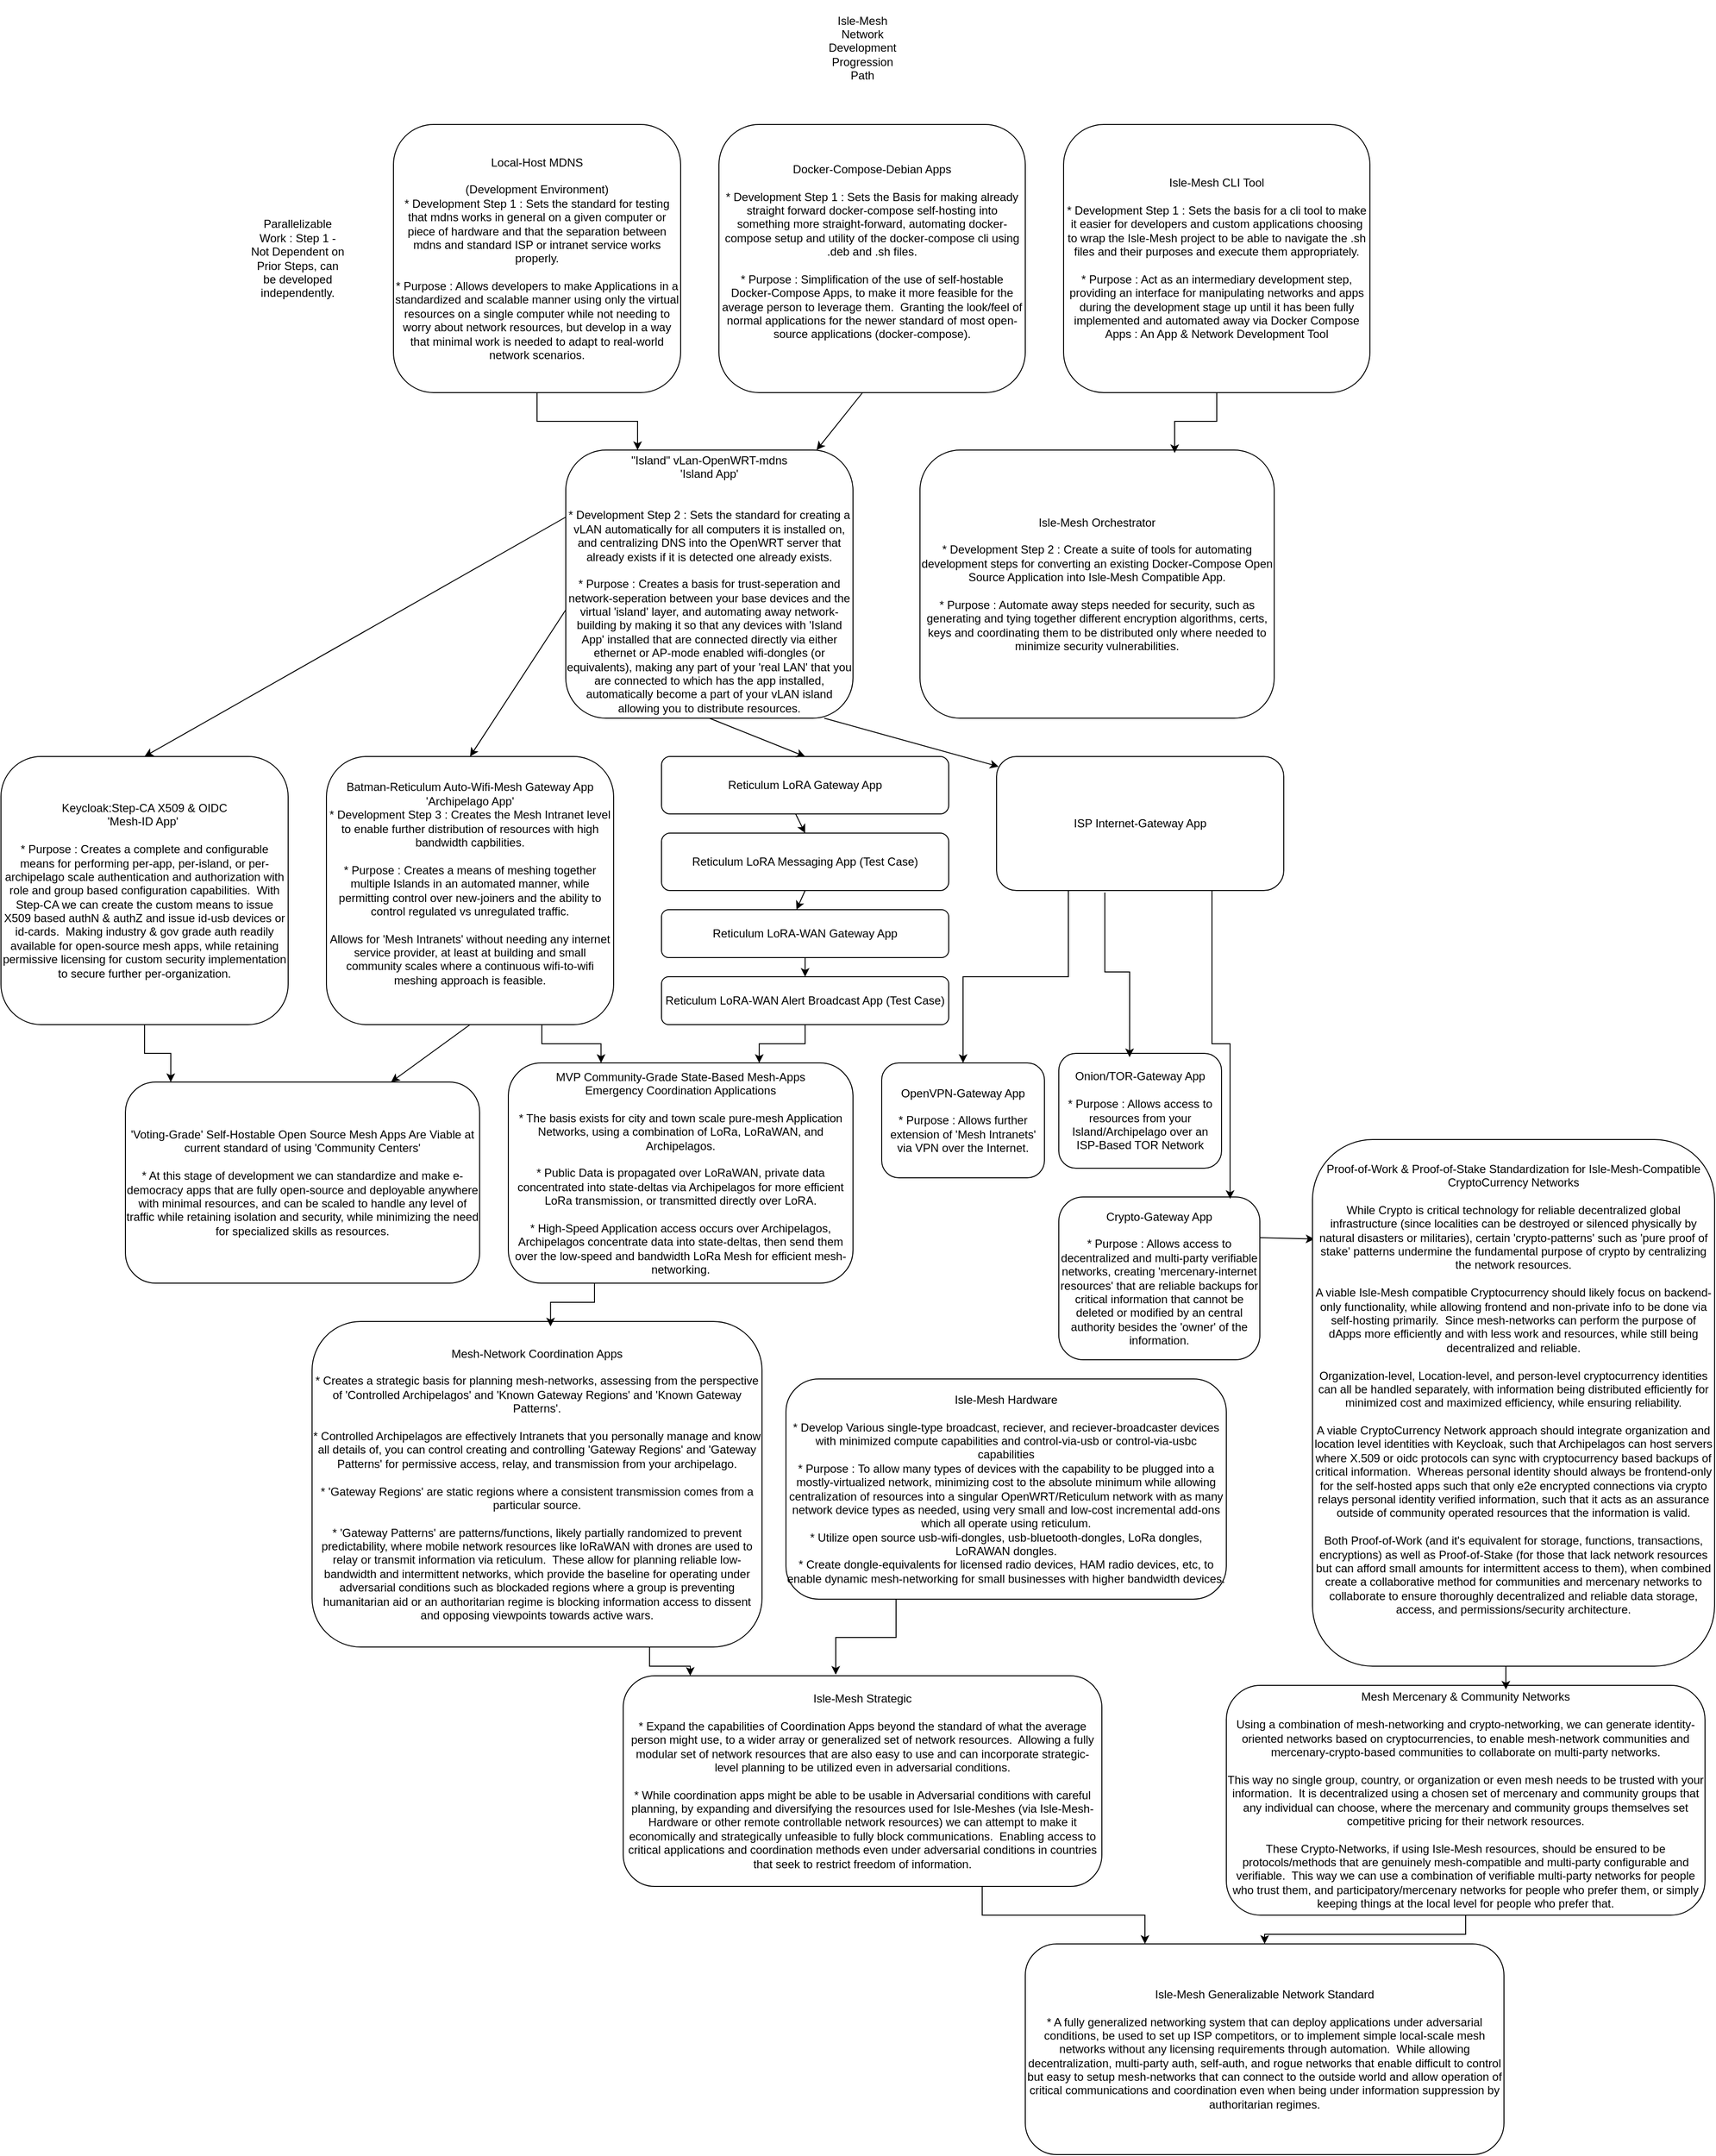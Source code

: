 <mxfile version="27.1.6">
  <diagram name="Page-1" id="0bhvJRRIilfUCSptjL-P">
    <mxGraphModel dx="2206" dy="800" grid="1" gridSize="10" guides="1" tooltips="1" connect="1" arrows="1" fold="1" page="1" pageScale="1" pageWidth="850" pageHeight="1100" math="0" shadow="0">
      <root>
        <mxCell id="0" />
        <mxCell id="1" parent="0" />
        <mxCell id="kJFLQL0JrNmDqo-EpslL-1" value="&lt;div&gt;Isle-Mesh Network Development Progression&lt;/div&gt;&lt;div&gt;Path&lt;/div&gt;" style="text;strokeColor=none;align=center;fillColor=none;html=1;verticalAlign=middle;whiteSpace=wrap;rounded=0;" vertex="1" parent="1">
          <mxGeometry x="260" y="30" width="100" height="100" as="geometry" />
        </mxCell>
        <mxCell id="kJFLQL0JrNmDqo-EpslL-12" style="edgeStyle=orthogonalEdgeStyle;rounded=0;orthogonalLoop=1;jettySize=auto;html=1;exitX=0.5;exitY=1;exitDx=0;exitDy=0;entryX=0.25;entryY=0;entryDx=0;entryDy=0;" edge="1" parent="1" source="kJFLQL0JrNmDqo-EpslL-2" target="kJFLQL0JrNmDqo-EpslL-7">
          <mxGeometry relative="1" as="geometry" />
        </mxCell>
        <mxCell id="kJFLQL0JrNmDqo-EpslL-2" value="&lt;div&gt;Local-Host MDNS&lt;/div&gt;&lt;div&gt;&lt;br&gt;&lt;/div&gt;&lt;div&gt;(Development Environment)&lt;/div&gt;&lt;div&gt;* Development Step 1 : Sets the standard for testing that mdns works in general on a given computer or piece of hardware and that the separation between mdns and standard ISP or intranet service works properly.&lt;/div&gt;&lt;div&gt;&lt;br&gt;&lt;/div&gt;&lt;div&gt;* Purpose : Allows developers to make Applications in a standardized and scalable manner using only the virtual resources on a single computer while not needing to worry about network resources, but develop in a way that minimal work is needed to adapt to real-world network scenarios.&lt;/div&gt;" style="rounded=1;whiteSpace=wrap;html=1;" vertex="1" parent="1">
          <mxGeometry x="-180" y="160" width="300" height="280" as="geometry" />
        </mxCell>
        <mxCell id="kJFLQL0JrNmDqo-EpslL-3" value="&lt;div&gt;Docker-Compose-Debian Apps&lt;/div&gt;&lt;div&gt;&lt;br&gt;&lt;/div&gt;&lt;div&gt;* Development Step 1 : Sets the Basis for making already straight forward docker-compose self-hosting into something more straight-forward, automating docker-compose setup and utility of the docker-compose cli using .deb and .sh files.&lt;/div&gt;&lt;div&gt;&lt;br&gt;&lt;/div&gt;&lt;div&gt;* Purpose : Simplification of the use of self-hostable Docker-Compose Apps, to make it more feasible for the average person to leverage them.&amp;nbsp; Granting the look/feel of normal applications for the newer standard of most open-source applications (docker-compose).&lt;/div&gt;&lt;div&gt;&lt;br&gt;&lt;/div&gt;" style="rounded=1;whiteSpace=wrap;html=1;" vertex="1" parent="1">
          <mxGeometry x="160" y="160" width="320" height="280" as="geometry" />
        </mxCell>
        <mxCell id="kJFLQL0JrNmDqo-EpslL-4" value="Parallelizable Work : Step 1 - Not Dependent on Prior Steps, can be developed independently." style="text;html=1;align=center;verticalAlign=middle;whiteSpace=wrap;rounded=0;" vertex="1" parent="1">
          <mxGeometry x="-330" y="255" width="100" height="90" as="geometry" />
        </mxCell>
        <mxCell id="kJFLQL0JrNmDqo-EpslL-5" value="&lt;div&gt;Isle-Mesh CLI Tool&lt;/div&gt;&lt;div&gt;&lt;br&gt;&lt;/div&gt;&lt;div&gt;* Development Step 1 : Sets the basis for a cli tool to make it easier for developers and custom applications choosing to wrap the Isle-Mesh project to be able to navigate the .sh files and their purposes and execute them appropriately.&lt;/div&gt;&lt;div&gt;&lt;br&gt;&lt;/div&gt;&lt;div&gt;* Purpose : Act as an intermediary development step, providing an interface for manipulating networks and apps during the development stage up until it has been fully implemented and automated away via Docker Compose Apps : An App &amp;amp; Network Development Tool&lt;/div&gt;" style="rounded=1;whiteSpace=wrap;html=1;" vertex="1" parent="1">
          <mxGeometry x="520" y="160" width="320" height="280" as="geometry" />
        </mxCell>
        <mxCell id="kJFLQL0JrNmDqo-EpslL-7" value="&lt;div&gt;&quot;Island&quot; vLan-OpenWRT-mdns&lt;/div&gt;&lt;div&gt;&#39;Island App&#39;&lt;/div&gt;&lt;div&gt;&lt;br&gt;&lt;/div&gt;&lt;div&gt;&lt;br&gt;&lt;/div&gt;&lt;div&gt;* Development Step 2 : Sets the standard for creating a vLAN automatically for all computers it is installed on, and centralizing DNS into the OpenWRT server that already exists if it is detected one already exists.&lt;/div&gt;&lt;div&gt;&lt;br&gt;&lt;/div&gt;&lt;div&gt;* Purpose : Creates a basis for trust-seperation and network-seperation between your base devices and the virtual &#39;island&#39; layer, and automating away network-building by making it so that any devices with &#39;Island App&#39; installed that are connected directly via either ethernet or AP-mode enabled wifi-dongles (or equivalents), making any part of your &#39;real LAN&#39; that you are connected to which has the app installed, automatically become a part of your vLAN island allowing you to distribute resources.&lt;/div&gt;" style="rounded=1;whiteSpace=wrap;html=1;" vertex="1" parent="1">
          <mxGeometry y="500" width="300" height="280" as="geometry" />
        </mxCell>
        <mxCell id="kJFLQL0JrNmDqo-EpslL-10" value="" style="endArrow=classic;html=1;rounded=0;" edge="1" parent="1" target="kJFLQL0JrNmDqo-EpslL-7">
          <mxGeometry width="50" height="50" relative="1" as="geometry">
            <mxPoint x="310" y="440" as="sourcePoint" />
            <mxPoint x="360" y="390" as="targetPoint" />
          </mxGeometry>
        </mxCell>
        <mxCell id="kJFLQL0JrNmDqo-EpslL-13" value="&lt;div&gt;Isle-Mesh Orchestrator&lt;/div&gt;&lt;div&gt;&lt;br&gt;&lt;/div&gt;&lt;div&gt;* Development Step 2 : Create a suite of tools for automating development steps for converting an existing Docker-Compose Open Source Application into Isle-Mesh Compatible App.&lt;/div&gt;&lt;div&gt;&lt;br&gt;&lt;/div&gt;&lt;div&gt;* Purpose : Automate away steps needed for security, such as generating and tying together different encryption algorithms, certs, keys and coordinating them to be distributed only where needed to minimize security vulnerabilities.&lt;/div&gt;" style="rounded=1;whiteSpace=wrap;html=1;" vertex="1" parent="1">
          <mxGeometry x="370" y="500" width="370" height="280" as="geometry" />
        </mxCell>
        <mxCell id="kJFLQL0JrNmDqo-EpslL-14" style="edgeStyle=orthogonalEdgeStyle;rounded=0;orthogonalLoop=1;jettySize=auto;html=1;exitX=0.5;exitY=1;exitDx=0;exitDy=0;entryX=0.719;entryY=0.011;entryDx=0;entryDy=0;entryPerimeter=0;" edge="1" parent="1" source="kJFLQL0JrNmDqo-EpslL-5" target="kJFLQL0JrNmDqo-EpslL-13">
          <mxGeometry relative="1" as="geometry" />
        </mxCell>
        <mxCell id="kJFLQL0JrNmDqo-EpslL-15" value="&lt;div&gt;Batman-Reticulum Auto-Wifi-Mesh Gateway App&lt;/div&gt;&lt;div&gt;&#39;Archipelago App&#39;&lt;/div&gt;&lt;div&gt;* Development Step 3 : Creates the Mesh Intranet level to enable further distribution of resources with high bandwidth capbilities.&lt;/div&gt;&lt;div&gt;&lt;br&gt;&lt;/div&gt;&lt;div&gt;* Purpose : Creates a means of meshing together multiple Islands in an automated manner, while permitting control over new-joiners and the ability to control regulated vs unregulated traffic.&lt;/div&gt;&lt;div&gt;&lt;br&gt;&lt;/div&gt;&lt;div&gt;Allows for &#39;Mesh Intranets&#39; without needing any internet service provider, at least at building and small community scales where a continuous wifi-to-wifi meshing approach is feasible.&lt;/div&gt;&lt;div&gt;&lt;br&gt;&lt;/div&gt;" style="rounded=1;whiteSpace=wrap;html=1;" vertex="1" parent="1">
          <mxGeometry x="-250" y="820" width="300" height="280" as="geometry" />
        </mxCell>
        <mxCell id="kJFLQL0JrNmDqo-EpslL-37" style="edgeStyle=orthogonalEdgeStyle;rounded=0;orthogonalLoop=1;jettySize=auto;html=1;exitX=0.25;exitY=1;exitDx=0;exitDy=0;entryX=0.5;entryY=0;entryDx=0;entryDy=0;" edge="1" parent="1" source="kJFLQL0JrNmDqo-EpslL-16" target="kJFLQL0JrNmDqo-EpslL-31">
          <mxGeometry relative="1" as="geometry" />
        </mxCell>
        <mxCell id="kJFLQL0JrNmDqo-EpslL-16" value="ISP Internet-Gateway App" style="rounded=1;whiteSpace=wrap;html=1;" vertex="1" parent="1">
          <mxGeometry x="450" y="820" width="300" height="140" as="geometry" />
        </mxCell>
        <mxCell id="kJFLQL0JrNmDqo-EpslL-17" value="Reticulum LoRA Gateway App" style="rounded=1;whiteSpace=wrap;html=1;" vertex="1" parent="1">
          <mxGeometry x="100" y="820" width="300" height="60" as="geometry" />
        </mxCell>
        <mxCell id="kJFLQL0JrNmDqo-EpslL-18" value="Reticulum LoRA-WAN Gateway App" style="rounded=1;whiteSpace=wrap;html=1;" vertex="1" parent="1">
          <mxGeometry x="100" y="980" width="300" height="50" as="geometry" />
        </mxCell>
        <mxCell id="kJFLQL0JrNmDqo-EpslL-19" value="&lt;div&gt;Keycloak:Step-CA X509 &amp;amp; OIDC&lt;/div&gt;&lt;div&gt;&#39;Mesh-ID App&#39;&amp;nbsp;&lt;/div&gt;&lt;div&gt;&lt;br&gt;&lt;/div&gt;&lt;div&gt;* Purpose : Creates a complete and configurable means for performing per-app, per-island, or per-archipelago scale authentication and authorization with role and group based configuration capabilities.&amp;nbsp; With Step-CA we can create the custom means to issue X509 based authN &amp;amp; authZ and issue id-usb devices or id-cards.&amp;nbsp; Making industry &amp;amp; gov grade auth readily available for open-source mesh apps, while retaining permissive licensing for custom security implementation to secure further per-organization.&lt;/div&gt;" style="rounded=1;whiteSpace=wrap;html=1;" vertex="1" parent="1">
          <mxGeometry x="-590" y="820" width="300" height="280" as="geometry" />
        </mxCell>
        <mxCell id="kJFLQL0JrNmDqo-EpslL-20" value="" style="endArrow=classic;html=1;rounded=0;entryX=0.5;entryY=0;entryDx=0;entryDy=0;exitX=0;exitY=0.25;exitDx=0;exitDy=0;" edge="1" parent="1" source="kJFLQL0JrNmDqo-EpslL-7" target="kJFLQL0JrNmDqo-EpslL-19">
          <mxGeometry width="50" height="50" relative="1" as="geometry">
            <mxPoint x="-70" y="750" as="sourcePoint" />
            <mxPoint x="-20" y="700" as="targetPoint" />
          </mxGeometry>
        </mxCell>
        <mxCell id="kJFLQL0JrNmDqo-EpslL-21" value="" style="endArrow=classic;html=1;rounded=0;entryX=0.5;entryY=0;entryDx=0;entryDy=0;exitX=0;exitY=0.596;exitDx=0;exitDy=0;exitPerimeter=0;" edge="1" parent="1" source="kJFLQL0JrNmDqo-EpslL-7" target="kJFLQL0JrNmDqo-EpslL-15">
          <mxGeometry width="50" height="50" relative="1" as="geometry">
            <mxPoint x="-70" y="750" as="sourcePoint" />
            <mxPoint x="-20" y="700" as="targetPoint" />
          </mxGeometry>
        </mxCell>
        <mxCell id="kJFLQL0JrNmDqo-EpslL-22" value="" style="endArrow=classic;html=1;rounded=0;entryX=0.5;entryY=0;entryDx=0;entryDy=0;exitX=0.5;exitY=1;exitDx=0;exitDy=0;" edge="1" parent="1" source="kJFLQL0JrNmDqo-EpslL-7" target="kJFLQL0JrNmDqo-EpslL-17">
          <mxGeometry width="50" height="50" relative="1" as="geometry">
            <mxPoint x="-70" y="750" as="sourcePoint" />
            <mxPoint x="-20" y="700" as="targetPoint" />
          </mxGeometry>
        </mxCell>
        <mxCell id="kJFLQL0JrNmDqo-EpslL-23" value="" style="endArrow=classic;html=1;rounded=0;entryX=0.007;entryY=0.075;entryDx=0;entryDy=0;entryPerimeter=0;exitX=0.9;exitY=1;exitDx=0;exitDy=0;exitPerimeter=0;" edge="1" parent="1" source="kJFLQL0JrNmDqo-EpslL-7" target="kJFLQL0JrNmDqo-EpslL-16">
          <mxGeometry width="50" height="50" relative="1" as="geometry">
            <mxPoint x="-70" y="750" as="sourcePoint" />
            <mxPoint x="-20" y="700" as="targetPoint" />
          </mxGeometry>
        </mxCell>
        <mxCell id="kJFLQL0JrNmDqo-EpslL-24" value="" style="endArrow=classic;html=1;rounded=0;exitX=0.467;exitY=1;exitDx=0;exitDy=0;exitPerimeter=0;entryX=0.5;entryY=0;entryDx=0;entryDy=0;" edge="1" parent="1" source="kJFLQL0JrNmDqo-EpslL-17" target="kJFLQL0JrNmDqo-EpslL-25">
          <mxGeometry width="50" height="50" relative="1" as="geometry">
            <mxPoint x="70" y="1230" as="sourcePoint" />
            <mxPoint x="240" y="1180" as="targetPoint" />
          </mxGeometry>
        </mxCell>
        <mxCell id="kJFLQL0JrNmDqo-EpslL-25" value="Reticulum LoRA Messaging App (Test Case)" style="rounded=1;whiteSpace=wrap;html=1;" vertex="1" parent="1">
          <mxGeometry x="100" y="900" width="300" height="60" as="geometry" />
        </mxCell>
        <mxCell id="kJFLQL0JrNmDqo-EpslL-26" value="" style="endArrow=classic;html=1;rounded=0;entryX=0.47;entryY=0;entryDx=0;entryDy=0;entryPerimeter=0;exitX=0.5;exitY=1;exitDx=0;exitDy=0;" edge="1" parent="1" source="kJFLQL0JrNmDqo-EpslL-25" target="kJFLQL0JrNmDqo-EpslL-18">
          <mxGeometry width="50" height="50" relative="1" as="geometry">
            <mxPoint x="70" y="1230" as="sourcePoint" />
            <mxPoint x="120" y="1180" as="targetPoint" />
          </mxGeometry>
        </mxCell>
        <mxCell id="kJFLQL0JrNmDqo-EpslL-27" value="&lt;div&gt;&#39;Voting-Grade&#39; Self-Hostable Open Source Mesh Apps Are Viable at current standard of using &#39;Community Centers&#39;&lt;/div&gt;&lt;div&gt;&lt;br&gt;&lt;/div&gt;&lt;div&gt;* At this stage of development we can standardize and make e-democracy apps that are fully open-source and deployable anywhere with minimal resources, and can be scaled to handle any level of traffic while retaining isolation and security, while minimizing the need for specialized skills as resources.&lt;/div&gt;" style="rounded=1;whiteSpace=wrap;html=1;" vertex="1" parent="1">
          <mxGeometry x="-460" y="1160" width="370" height="210" as="geometry" />
        </mxCell>
        <mxCell id="kJFLQL0JrNmDqo-EpslL-29" style="edgeStyle=orthogonalEdgeStyle;rounded=0;orthogonalLoop=1;jettySize=auto;html=1;exitX=0.5;exitY=1;exitDx=0;exitDy=0;entryX=0.128;entryY=0;entryDx=0;entryDy=0;entryPerimeter=0;" edge="1" parent="1" source="kJFLQL0JrNmDqo-EpslL-19" target="kJFLQL0JrNmDqo-EpslL-27">
          <mxGeometry relative="1" as="geometry" />
        </mxCell>
        <mxCell id="kJFLQL0JrNmDqo-EpslL-30" value="" style="endArrow=classic;html=1;rounded=0;entryX=0.75;entryY=0;entryDx=0;entryDy=0;exitX=0.5;exitY=1;exitDx=0;exitDy=0;" edge="1" parent="1" source="kJFLQL0JrNmDqo-EpslL-15" target="kJFLQL0JrNmDqo-EpslL-27">
          <mxGeometry width="50" height="50" relative="1" as="geometry">
            <mxPoint x="80" y="1050" as="sourcePoint" />
            <mxPoint x="130" y="1000" as="targetPoint" />
          </mxGeometry>
        </mxCell>
        <mxCell id="kJFLQL0JrNmDqo-EpslL-31" value="&lt;div&gt;OpenVPN-Gateway App&lt;/div&gt;&lt;div&gt;&lt;br&gt;&lt;/div&gt;&lt;div&gt;* Purpose : Allows further extension of &#39;Mesh Intranets&#39; via VPN over the Internet.&lt;/div&gt;" style="rounded=1;whiteSpace=wrap;html=1;" vertex="1" parent="1">
          <mxGeometry x="330" y="1140" width="170" height="120" as="geometry" />
        </mxCell>
        <mxCell id="kJFLQL0JrNmDqo-EpslL-32" value="Reticulum LoRA-WAN Alert Broadcast App (Test Case)" style="rounded=1;whiteSpace=wrap;html=1;" vertex="1" parent="1">
          <mxGeometry x="100" y="1050" width="300" height="50" as="geometry" />
        </mxCell>
        <mxCell id="kJFLQL0JrNmDqo-EpslL-33" value="" style="endArrow=classic;html=1;rounded=0;entryX=0.5;entryY=0;entryDx=0;entryDy=0;exitX=0.5;exitY=1;exitDx=0;exitDy=0;" edge="1" parent="1" source="kJFLQL0JrNmDqo-EpslL-18" target="kJFLQL0JrNmDqo-EpslL-32">
          <mxGeometry width="50" height="50" relative="1" as="geometry">
            <mxPoint x="429" y="1030" as="sourcePoint" />
            <mxPoint x="420" y="1050" as="targetPoint" />
          </mxGeometry>
        </mxCell>
        <mxCell id="kJFLQL0JrNmDqo-EpslL-34" value="&lt;div&gt;MVP Community-Grade State-Based Mesh-Apps&lt;/div&gt;&lt;div&gt;Emergency Coordination Applications&lt;/div&gt;&lt;div&gt;&lt;br&gt;&lt;/div&gt;&lt;div&gt;* The basis exists for city and town scale pure-mesh Application Networks, using a combination of LoRa, LoRaWAN, and Archipelagos.&lt;/div&gt;&lt;div&gt;&lt;br&gt;&lt;/div&gt;&lt;div&gt;* Public Data is propagated over LoRaWAN, private data concentrated into state-deltas via Archipelagos for more efficient LoRa transmission, or transmitted directly over LoRA.&lt;/div&gt;&lt;div&gt;&lt;br&gt;&lt;/div&gt;&lt;div&gt;* High-Speed Application access occurs over Archipelagos, Archipelagos concentrate data into state-deltas, then send them over the low-speed and bandwidth LoRa Mesh for efficient mesh-networking.&lt;/div&gt;" style="rounded=1;whiteSpace=wrap;html=1;" vertex="1" parent="1">
          <mxGeometry x="-60" y="1140" width="360" height="230" as="geometry" />
        </mxCell>
        <mxCell id="kJFLQL0JrNmDqo-EpslL-35" value="&lt;div&gt;Onion/TOR-Gateway App&lt;/div&gt;&lt;div&gt;&lt;br&gt;&lt;/div&gt;&lt;div&gt;* Purpose : Allows access to resources from your Island/Archipelago over an ISP-Based TOR Network&lt;/div&gt;" style="rounded=1;whiteSpace=wrap;html=1;" vertex="1" parent="1">
          <mxGeometry x="515" y="1130" width="170" height="120" as="geometry" />
        </mxCell>
        <mxCell id="kJFLQL0JrNmDqo-EpslL-36" style="edgeStyle=orthogonalEdgeStyle;rounded=0;orthogonalLoop=1;jettySize=auto;html=1;exitX=0.377;exitY=1.014;exitDx=0;exitDy=0;entryX=0.435;entryY=0.033;entryDx=0;entryDy=0;entryPerimeter=0;exitPerimeter=0;" edge="1" parent="1" source="kJFLQL0JrNmDqo-EpslL-16" target="kJFLQL0JrNmDqo-EpslL-35">
          <mxGeometry relative="1" as="geometry" />
        </mxCell>
        <mxCell id="kJFLQL0JrNmDqo-EpslL-38" style="edgeStyle=orthogonalEdgeStyle;rounded=0;orthogonalLoop=1;jettySize=auto;html=1;exitX=0.5;exitY=1;exitDx=0;exitDy=0;entryX=0.728;entryY=0;entryDx=0;entryDy=0;entryPerimeter=0;" edge="1" parent="1" source="kJFLQL0JrNmDqo-EpslL-32" target="kJFLQL0JrNmDqo-EpslL-34">
          <mxGeometry relative="1" as="geometry" />
        </mxCell>
        <mxCell id="kJFLQL0JrNmDqo-EpslL-39" style="edgeStyle=orthogonalEdgeStyle;rounded=0;orthogonalLoop=1;jettySize=auto;html=1;exitX=0.75;exitY=1;exitDx=0;exitDy=0;entryX=0.269;entryY=0;entryDx=0;entryDy=0;entryPerimeter=0;" edge="1" parent="1" source="kJFLQL0JrNmDqo-EpslL-15" target="kJFLQL0JrNmDqo-EpslL-34">
          <mxGeometry relative="1" as="geometry" />
        </mxCell>
        <mxCell id="kJFLQL0JrNmDqo-EpslL-40" value="&lt;div&gt;Isle-Mesh Hardware&lt;/div&gt;&lt;div&gt;&lt;br&gt;&lt;/div&gt;&lt;div&gt;* Develop Various single-type broadcast, reciever, and reciever-broadcaster devices with minimized compute capabilities and control-via-usb or control-via-usbc capabilities&lt;/div&gt;&lt;div&gt;* Purpose : To allow many types of devices with the capability to be plugged into a mostly-virtualized network, minimizing cost to the absolute minimum while allowing centralization of resources into a singular OpenWRT/Reticulum network with as many network device types as needed, using very small and low-cost incremental add-ons which all operate using reticulum.&lt;/div&gt;&lt;div&gt;* Utilize open source usb-wifi-dongles, usb-bluetooth-dongles, LoRa dongles, LoRAWAN dongles.&lt;/div&gt;&lt;div&gt;* Create dongle-equivalents for licensed radio devices, HAM radio devices, etc, to enable dynamic mesh-networking for small businesses with higher bandwidth devices.&lt;/div&gt;" style="rounded=1;whiteSpace=wrap;html=1;" vertex="1" parent="1">
          <mxGeometry x="230" y="1470" width="460" height="230" as="geometry" />
        </mxCell>
        <mxCell id="kJFLQL0JrNmDqo-EpslL-41" value="Mesh-Network Coordination Apps&lt;div&gt;&lt;br&gt;&lt;/div&gt;&lt;div&gt;* Creates a strategic basis for planning mesh-networks, assessing from the perspective of &#39;Controlled Archipelagos&#39; and &#39;Known Gateway Regions&#39; and &#39;Known Gateway Patterns&#39;.&lt;/div&gt;&lt;div&gt;&lt;br&gt;&lt;/div&gt;&lt;div&gt;* Controlled Archipelagos are effectively Intranets that you personally manage and know all details of, you can control creating and controlling &#39;Gateway Regions&#39; and &#39;Gateway Patterns&#39; for permissive access, relay, and transmission from your archipelago.&lt;/div&gt;&lt;div&gt;&lt;br&gt;&lt;/div&gt;&lt;div&gt;* &#39;Gateway Regions&#39; are static regions where a consistent transmission comes from a particular source.&lt;/div&gt;&lt;div&gt;&lt;br&gt;&lt;/div&gt;&lt;div&gt;* &#39;Gateway Patterns&#39; are patterns/functions, likely partially randomized to prevent predictability, where mobile network resources like loRaWAN with drones are used to relay or transmit information via reticulum.&amp;nbsp; These allow for planning reliable low-bandwidth and intermittent networks, which provide the baseline for operating under adversarial conditions such as blockaded regions where a group is preventing humanitarian aid or an authoritarian regime is blocking information access to dissent and opposing viewpoints towards active wars.&lt;/div&gt;" style="rounded=1;whiteSpace=wrap;html=1;" vertex="1" parent="1">
          <mxGeometry x="-265" y="1410" width="470" height="340" as="geometry" />
        </mxCell>
        <mxCell id="kJFLQL0JrNmDqo-EpslL-42" style="edgeStyle=orthogonalEdgeStyle;rounded=0;orthogonalLoop=1;jettySize=auto;html=1;exitX=0.25;exitY=1;exitDx=0;exitDy=0;entryX=0.53;entryY=0.015;entryDx=0;entryDy=0;entryPerimeter=0;" edge="1" parent="1" source="kJFLQL0JrNmDqo-EpslL-34" target="kJFLQL0JrNmDqo-EpslL-41">
          <mxGeometry relative="1" as="geometry" />
        </mxCell>
        <mxCell id="kJFLQL0JrNmDqo-EpslL-52" style="edgeStyle=orthogonalEdgeStyle;rounded=0;orthogonalLoop=1;jettySize=auto;html=1;exitX=0.75;exitY=1;exitDx=0;exitDy=0;entryX=0.25;entryY=0;entryDx=0;entryDy=0;" edge="1" parent="1" source="kJFLQL0JrNmDqo-EpslL-43" target="kJFLQL0JrNmDqo-EpslL-50">
          <mxGeometry relative="1" as="geometry" />
        </mxCell>
        <mxCell id="kJFLQL0JrNmDqo-EpslL-43" value="Isle-Mesh Strategic&lt;div&gt;&lt;br&gt;&lt;/div&gt;&lt;div&gt;* Expand the capabilities of Coordination Apps beyond the standard of what the average person might use, to a wider array or generalized set of network resources.&amp;nbsp; Allowing a fully modular set of network resources that are also easy to use and can incorporate strategic-level planning to be utilized even in adversarial conditions.&lt;/div&gt;&lt;div&gt;&lt;br&gt;&lt;/div&gt;&lt;div&gt;* While coordination apps might be able to be usable in Adversarial conditions with careful planning, by expanding and diversifying the resources used for Isle-Meshes (via Isle-Mesh-Hardware or other remote controllable network resources) we can attempt to make it economically and strategically unfeasible to fully block communications.&amp;nbsp; Enabling access to critical applications and coordination methods even under adversarial conditions in countries that seek to restrict freedom of information.&lt;/div&gt;" style="rounded=1;whiteSpace=wrap;html=1;" vertex="1" parent="1">
          <mxGeometry x="60" y="1780" width="500" height="220" as="geometry" />
        </mxCell>
        <mxCell id="kJFLQL0JrNmDqo-EpslL-44" style="edgeStyle=orthogonalEdgeStyle;rounded=0;orthogonalLoop=1;jettySize=auto;html=1;exitX=0.75;exitY=1;exitDx=0;exitDy=0;entryX=0.14;entryY=0;entryDx=0;entryDy=0;entryPerimeter=0;" edge="1" parent="1" source="kJFLQL0JrNmDqo-EpslL-41" target="kJFLQL0JrNmDqo-EpslL-43">
          <mxGeometry relative="1" as="geometry" />
        </mxCell>
        <mxCell id="kJFLQL0JrNmDqo-EpslL-45" style="edgeStyle=orthogonalEdgeStyle;rounded=0;orthogonalLoop=1;jettySize=auto;html=1;exitX=0.25;exitY=1;exitDx=0;exitDy=0;entryX=0.444;entryY=-0.005;entryDx=0;entryDy=0;entryPerimeter=0;" edge="1" parent="1" source="kJFLQL0JrNmDqo-EpslL-40" target="kJFLQL0JrNmDqo-EpslL-43">
          <mxGeometry relative="1" as="geometry" />
        </mxCell>
        <mxCell id="kJFLQL0JrNmDqo-EpslL-46" value="&lt;div&gt;Crypto-Gateway App&lt;/div&gt;&lt;div&gt;&lt;br&gt;&lt;/div&gt;&lt;div&gt;* Purpose : Allows access to decentralized and multi-party verifiable networks, creating &#39;mercenary-internet resources&#39; that are reliable backups for critical information that cannot be deleted or modified by an central authority besides the &#39;owner&#39; of the information.&lt;/div&gt;" style="rounded=1;whiteSpace=wrap;html=1;" vertex="1" parent="1">
          <mxGeometry x="515" y="1280" width="210" height="170" as="geometry" />
        </mxCell>
        <mxCell id="kJFLQL0JrNmDqo-EpslL-47" style="edgeStyle=orthogonalEdgeStyle;rounded=0;orthogonalLoop=1;jettySize=auto;html=1;exitX=0.75;exitY=1;exitDx=0;exitDy=0;entryX=0.852;entryY=0.012;entryDx=0;entryDy=0;entryPerimeter=0;" edge="1" parent="1" source="kJFLQL0JrNmDqo-EpslL-16" target="kJFLQL0JrNmDqo-EpslL-46">
          <mxGeometry relative="1" as="geometry" />
        </mxCell>
        <mxCell id="kJFLQL0JrNmDqo-EpslL-48" value="" style="endArrow=classic;html=1;rounded=0;exitX=1;exitY=0.25;exitDx=0;exitDy=0;entryX=0.005;entryY=0.189;entryDx=0;entryDy=0;entryPerimeter=0;" edge="1" parent="1" source="kJFLQL0JrNmDqo-EpslL-46" target="kJFLQL0JrNmDqo-EpslL-49">
          <mxGeometry width="50" height="50" relative="1" as="geometry">
            <mxPoint x="510" y="1500" as="sourcePoint" />
            <mxPoint x="1080" y="1410" as="targetPoint" />
          </mxGeometry>
        </mxCell>
        <mxCell id="kJFLQL0JrNmDqo-EpslL-49" value="&lt;div&gt;Proof-of-Work &amp;amp; Proof-of-Stake Standardization for Isle-Mesh-Compatible CryptoCurrency Networks&lt;/div&gt;&lt;div&gt;&lt;br&gt;&lt;/div&gt;&lt;div&gt;While Crypto is critical technology for reliable decentralized global infrastructure (since localities can be destroyed or silenced physically by natural disasters or militaries), certain &#39;crypto-patterns&#39; such as &#39;pure proof of stake&#39; patterns undermine the fundamental purpose of crypto by centralizing the network resources.&lt;/div&gt;&lt;div&gt;&lt;br&gt;&lt;/div&gt;&lt;div&gt;A viable Isle-Mesh compatible Cryptocurrency should likely focus on backend-only functionality, while allowing frontend and non-private info to be done via self-hosting primarily.&amp;nbsp; Since mesh-networks can perform the purpose of dApps more efficiently and with less work and resources, while still being decentralized and reliable.&lt;/div&gt;&lt;div&gt;&lt;br&gt;&lt;/div&gt;&lt;div&gt;Organization-level, Location-level, and person-level cryptocurrency identities can all be handled separately, with information being distributed efficiently for minimized cost and maximized efficiency, while ensuring reliability.&lt;/div&gt;&lt;div&gt;&lt;br&gt;&lt;/div&gt;&lt;div&gt;A viable CryptoCurrency Network approach should integrate organization and location level identities with Keycloak, such that Archipelagos can host servers where X.509 or oidc protocols can sync with cryptocurrency based backups of critical information.&amp;nbsp; Whereas personal identity should always be frontend-only for the self-hosted apps such that only e2e encrypted connections via crypto relays personal identity verified information, such that it acts as an assurance outside of community operated resources that the information is valid.&lt;/div&gt;&lt;div&gt;&lt;br&gt;&lt;/div&gt;&lt;div&gt;Both Proof-of-Work (and it&#39;s equivalent for storage, functions, transactions, encryptions) as well as Proof-of-Stake (for those that lack network resources but can afford small amounts for intermittent access to them), when combined create a collaborative method for communities and mercenary networks to collaborate to ensure thoroughly decentralized and reliable data storage, access, and permissions/security architecture.&lt;/div&gt;&lt;div&gt;&lt;br&gt;&lt;/div&gt;&lt;div&gt;&lt;br&gt;&lt;/div&gt;" style="rounded=1;whiteSpace=wrap;html=1;" vertex="1" parent="1">
          <mxGeometry x="780" y="1220" width="420" height="550" as="geometry" />
        </mxCell>
        <mxCell id="kJFLQL0JrNmDqo-EpslL-50" value="Isle-Mesh Generalizable Network Standard&lt;div&gt;&lt;br&gt;&lt;/div&gt;&lt;div&gt;* A fully generalized networking system that can deploy applications under adversarial conditions, be used to set up ISP competitors, or to implement simple local-scale mesh networks without any licensing requirements through automation.&amp;nbsp; While allowing decentralization, multi-party auth, self-auth, and rogue networks that enable difficult to control but easy to setup mesh-networks that can connect to the outside world and allow operation of critical communications and coordination even when being under information suppression by authoritarian regimes.&lt;/div&gt;" style="rounded=1;whiteSpace=wrap;html=1;" vertex="1" parent="1">
          <mxGeometry x="480" y="2060" width="500" height="220" as="geometry" />
        </mxCell>
        <mxCell id="kJFLQL0JrNmDqo-EpslL-55" style="edgeStyle=orthogonalEdgeStyle;rounded=0;orthogonalLoop=1;jettySize=auto;html=1;exitX=0.5;exitY=1;exitDx=0;exitDy=0;" edge="1" parent="1" source="kJFLQL0JrNmDqo-EpslL-53" target="kJFLQL0JrNmDqo-EpslL-50">
          <mxGeometry relative="1" as="geometry" />
        </mxCell>
        <mxCell id="kJFLQL0JrNmDqo-EpslL-53" value="&lt;div&gt;Mesh Mercenary &amp;amp; Community Networks&lt;/div&gt;&lt;div&gt;&lt;br&gt;&lt;/div&gt;&lt;div&gt;Using a combination of mesh-networking and crypto-networking, we can generate identity-oriented networks based on cryptocurrencies, to enable mesh-network communities and mercenary-crypto-based communities to collaborate on multi-party networks.&lt;/div&gt;&lt;div&gt;&lt;br&gt;&lt;/div&gt;&lt;div&gt;This way no single group, country, or organization or even mesh needs to be trusted with your information.&amp;nbsp; It is decentralized using a chosen set of mercenary and community groups that any individual can choose, where the mercenary and community groups themselves set competitive pricing for their network resources.&lt;/div&gt;&lt;div&gt;&lt;br&gt;&lt;/div&gt;&lt;div&gt;These Crypto-Networks, if using Isle-Mesh resources, should be ensured to be protocols/methods that are genuinely mesh-compatible and multi-party configurable and verifiable.&amp;nbsp; This way we can use a combination of verifiable multi-party networks for people who trust them, and participatory/mercenary networks for people who prefer them, or simply keeping things at the local level for people who prefer that.&lt;/div&gt;" style="rounded=1;whiteSpace=wrap;html=1;" vertex="1" parent="1">
          <mxGeometry x="690" y="1790" width="500" height="240" as="geometry" />
        </mxCell>
        <mxCell id="kJFLQL0JrNmDqo-EpslL-54" style="edgeStyle=orthogonalEdgeStyle;rounded=0;orthogonalLoop=1;jettySize=auto;html=1;exitX=0.5;exitY=1;exitDx=0;exitDy=0;entryX=0.584;entryY=0.018;entryDx=0;entryDy=0;entryPerimeter=0;" edge="1" parent="1" source="kJFLQL0JrNmDqo-EpslL-49" target="kJFLQL0JrNmDqo-EpslL-53">
          <mxGeometry relative="1" as="geometry" />
        </mxCell>
      </root>
    </mxGraphModel>
  </diagram>
</mxfile>

